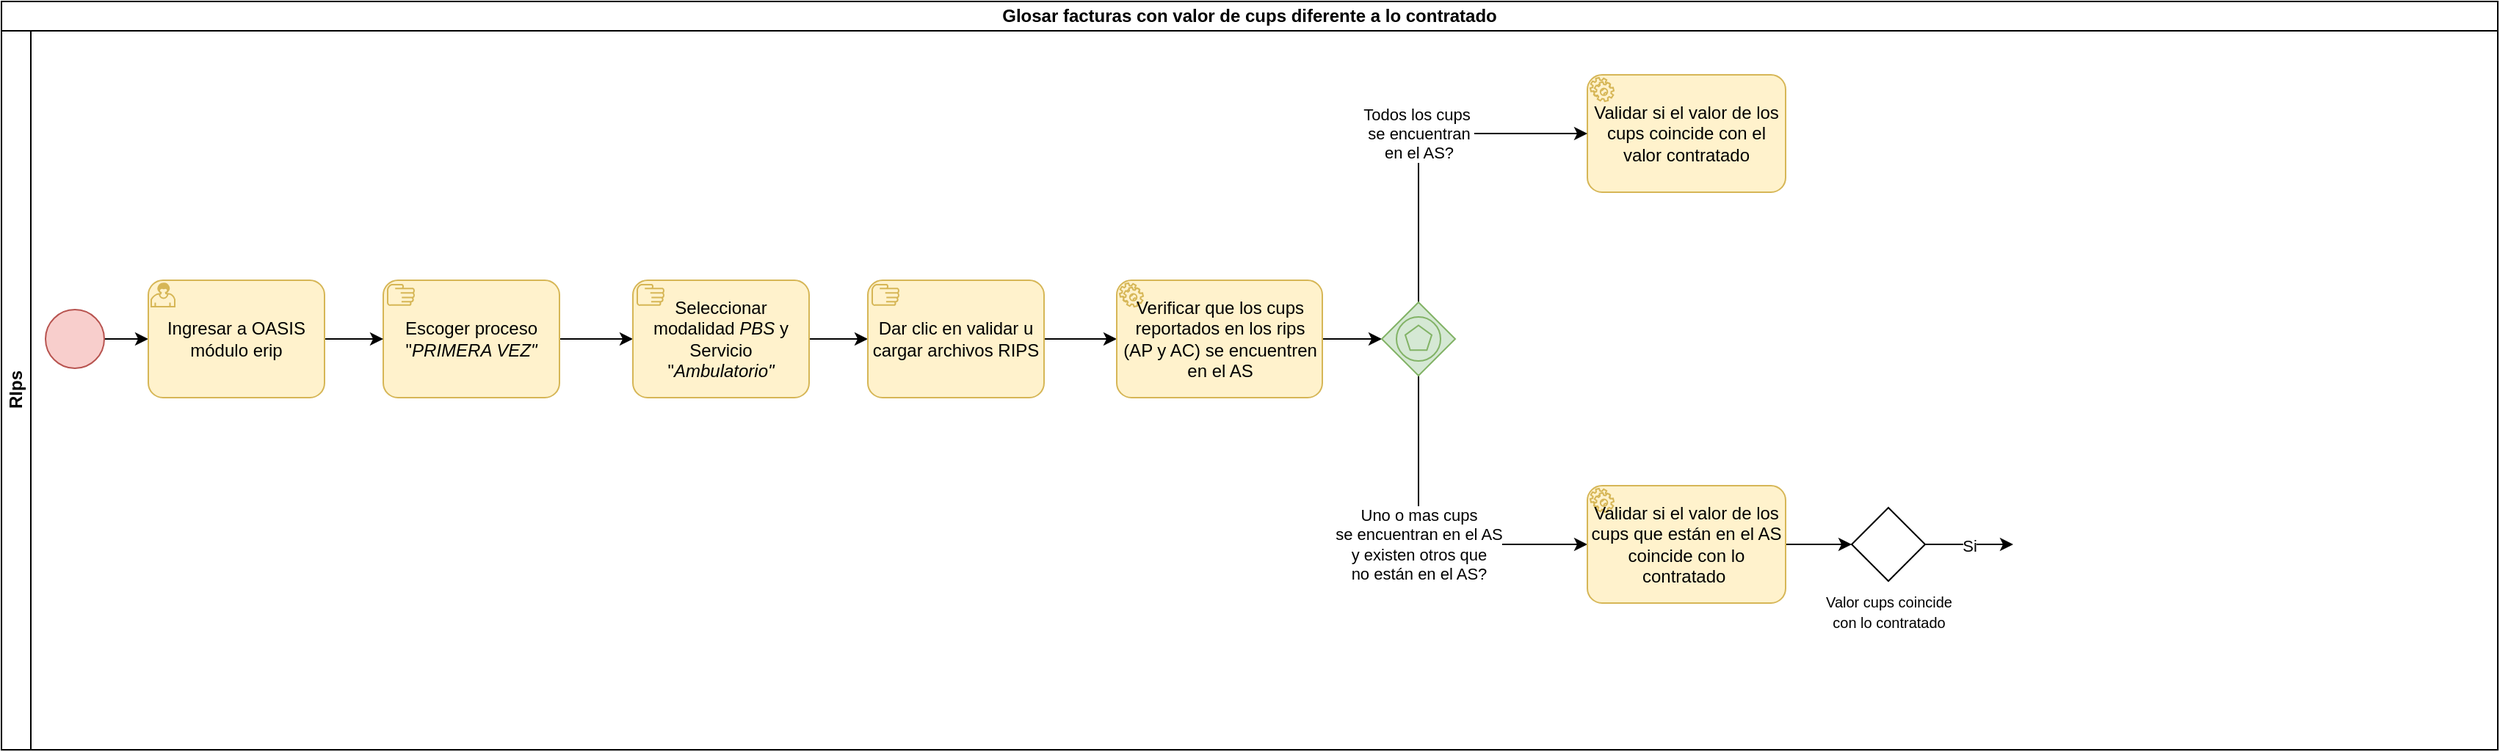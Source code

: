 <mxfile version="21.5.0" type="github">
  <diagram name="Página-1" id="SKrP5Ogb6LURRghhHCP2">
    <mxGraphModel dx="1434" dy="764" grid="1" gridSize="10" guides="1" tooltips="1" connect="1" arrows="1" fold="1" page="1" pageScale="1" pageWidth="1760" pageHeight="550" math="0" shadow="0">
      <root>
        <mxCell id="0" />
        <mxCell id="1" parent="0" />
        <mxCell id="iDgbX58GDVkkqR7G9HbA-1" value="Glosar facturas con valor de cups diferente a lo contratado" style="swimlane;html=1;childLayout=stackLayout;resizeParent=1;resizeParentMax=0;horizontal=1;startSize=20;horizontalStack=0;whiteSpace=wrap;" vertex="1" parent="1">
          <mxGeometry x="30" y="20" width="1700" height="510" as="geometry" />
        </mxCell>
        <mxCell id="iDgbX58GDVkkqR7G9HbA-2" value="RIps" style="swimlane;html=1;startSize=20;horizontal=0;" vertex="1" parent="iDgbX58GDVkkqR7G9HbA-1">
          <mxGeometry y="20" width="1700" height="490" as="geometry" />
        </mxCell>
        <mxCell id="iDgbX58GDVkkqR7G9HbA-3" style="edgeStyle=orthogonalEdgeStyle;rounded=0;orthogonalLoop=1;jettySize=auto;html=1;entryX=0;entryY=0.5;entryDx=0;entryDy=0;entryPerimeter=0;" edge="1" parent="iDgbX58GDVkkqR7G9HbA-2" source="iDgbX58GDVkkqR7G9HbA-4" target="iDgbX58GDVkkqR7G9HbA-19">
          <mxGeometry relative="1" as="geometry">
            <mxPoint x="100" y="210" as="targetPoint" />
          </mxGeometry>
        </mxCell>
        <mxCell id="iDgbX58GDVkkqR7G9HbA-4" value="" style="points=[[0.145,0.145,0],[0.5,0,0],[0.855,0.145,0],[1,0.5,0],[0.855,0.855,0],[0.5,1,0],[0.145,0.855,0],[0,0.5,0]];shape=mxgraph.bpmn.event;html=1;verticalLabelPosition=bottom;labelBackgroundColor=#ffffff;verticalAlign=top;align=center;perimeter=ellipsePerimeter;outlineConnect=0;aspect=fixed;outline=standard;symbol=general;fillColor=#f8cecc;strokeColor=#b85450;" vertex="1" parent="iDgbX58GDVkkqR7G9HbA-2">
          <mxGeometry x="30" y="190" width="40" height="40" as="geometry" />
        </mxCell>
        <mxCell id="iDgbX58GDVkkqR7G9HbA-5" value="" style="edgeStyle=orthogonalEdgeStyle;rounded=0;orthogonalLoop=1;jettySize=auto;html=1;exitX=1;exitY=0.5;exitDx=0;exitDy=0;exitPerimeter=0;entryX=0;entryY=0.5;entryDx=0;entryDy=0;entryPerimeter=0;" edge="1" parent="iDgbX58GDVkkqR7G9HbA-2" source="iDgbX58GDVkkqR7G9HbA-20" target="iDgbX58GDVkkqR7G9HbA-22">
          <mxGeometry relative="1" as="geometry">
            <mxPoint x="550" y="210" as="sourcePoint" />
          </mxGeometry>
        </mxCell>
        <mxCell id="iDgbX58GDVkkqR7G9HbA-16" style="edgeStyle=orthogonalEdgeStyle;rounded=0;orthogonalLoop=1;jettySize=auto;html=1;entryX=0;entryY=0.5;entryDx=0;entryDy=0;entryPerimeter=0;" edge="1" parent="iDgbX58GDVkkqR7G9HbA-2" source="iDgbX58GDVkkqR7G9HbA-17" target="iDgbX58GDVkkqR7G9HbA-20">
          <mxGeometry relative="1" as="geometry" />
        </mxCell>
        <mxCell id="iDgbX58GDVkkqR7G9HbA-17" value="Escoger proceso &quot;&lt;i&gt;PRIMERA VEZ&quot;&lt;/i&gt;" style="points=[[0.25,0,0],[0.5,0,0],[0.75,0,0],[1,0.25,0],[1,0.5,0],[1,0.75,0],[0.75,1,0],[0.5,1,0],[0.25,1,0],[0,0.75,0],[0,0.5,0],[0,0.25,0]];shape=mxgraph.bpmn.task;whiteSpace=wrap;rectStyle=rounded;size=10;html=1;container=1;expand=0;collapsible=0;taskMarker=manual;fillColor=#fff2cc;strokeColor=#d6b656;" vertex="1" parent="iDgbX58GDVkkqR7G9HbA-2">
          <mxGeometry x="260" y="170" width="120" height="80" as="geometry" />
        </mxCell>
        <mxCell id="iDgbX58GDVkkqR7G9HbA-18" style="edgeStyle=orthogonalEdgeStyle;rounded=0;orthogonalLoop=1;jettySize=auto;html=1;" edge="1" parent="iDgbX58GDVkkqR7G9HbA-2" source="iDgbX58GDVkkqR7G9HbA-19" target="iDgbX58GDVkkqR7G9HbA-17">
          <mxGeometry relative="1" as="geometry">
            <mxPoint x="260" y="210" as="targetPoint" />
          </mxGeometry>
        </mxCell>
        <mxCell id="iDgbX58GDVkkqR7G9HbA-19" value="Ingresar a OASIS módulo erip" style="points=[[0.25,0,0],[0.5,0,0],[0.75,0,0],[1,0.25,0],[1,0.5,0],[1,0.75,0],[0.75,1,0],[0.5,1,0],[0.25,1,0],[0,0.75,0],[0,0.5,0],[0,0.25,0]];shape=mxgraph.bpmn.task;whiteSpace=wrap;rectStyle=rounded;size=10;html=1;container=1;expand=0;collapsible=0;taskMarker=user;fillColor=#fff2cc;strokeColor=#d6b656;" vertex="1" parent="iDgbX58GDVkkqR7G9HbA-2">
          <mxGeometry x="100" y="170" width="120" height="80" as="geometry" />
        </mxCell>
        <mxCell id="iDgbX58GDVkkqR7G9HbA-20" value="Seleccionar modalidad &lt;i&gt;PBS &lt;/i&gt;y Servicio &quot;&lt;i&gt;Ambulatorio&quot;&lt;/i&gt;" style="points=[[0.25,0,0],[0.5,0,0],[0.75,0,0],[1,0.25,0],[1,0.5,0],[1,0.75,0],[0.75,1,0],[0.5,1,0],[0.25,1,0],[0,0.75,0],[0,0.5,0],[0,0.25,0]];shape=mxgraph.bpmn.task;whiteSpace=wrap;rectStyle=rounded;size=10;html=1;container=1;expand=0;collapsible=0;taskMarker=manual;fillColor=#fff2cc;strokeColor=#d6b656;" vertex="1" parent="iDgbX58GDVkkqR7G9HbA-2">
          <mxGeometry x="430" y="170" width="120" height="80" as="geometry" />
        </mxCell>
        <mxCell id="iDgbX58GDVkkqR7G9HbA-21" style="edgeStyle=orthogonalEdgeStyle;rounded=0;orthogonalLoop=1;jettySize=auto;html=1;entryX=0;entryY=0.5;entryDx=0;entryDy=0;entryPerimeter=0;" edge="1" parent="iDgbX58GDVkkqR7G9HbA-2" source="iDgbX58GDVkkqR7G9HbA-22" target="iDgbX58GDVkkqR7G9HbA-24">
          <mxGeometry relative="1" as="geometry" />
        </mxCell>
        <mxCell id="iDgbX58GDVkkqR7G9HbA-22" value="Dar clic en validar u cargar archivos RIPS" style="points=[[0.25,0,0],[0.5,0,0],[0.75,0,0],[1,0.25,0],[1,0.5,0],[1,0.75,0],[0.75,1,0],[0.5,1,0],[0.25,1,0],[0,0.75,0],[0,0.5,0],[0,0.25,0]];shape=mxgraph.bpmn.task;whiteSpace=wrap;rectStyle=rounded;size=10;html=1;container=1;expand=0;collapsible=0;taskMarker=manual;fillColor=#fff2cc;strokeColor=#d6b656;" vertex="1" parent="iDgbX58GDVkkqR7G9HbA-2">
          <mxGeometry x="590" y="170" width="120" height="80" as="geometry" />
        </mxCell>
        <mxCell id="iDgbX58GDVkkqR7G9HbA-23" style="edgeStyle=orthogonalEdgeStyle;rounded=0;orthogonalLoop=1;jettySize=auto;html=1;entryX=0;entryY=0.5;entryDx=0;entryDy=0;entryPerimeter=0;" edge="1" parent="iDgbX58GDVkkqR7G9HbA-2" source="iDgbX58GDVkkqR7G9HbA-24" target="iDgbX58GDVkkqR7G9HbA-32">
          <mxGeometry relative="1" as="geometry">
            <mxPoint x="932" y="210" as="sourcePoint" />
            <mxPoint x="972.5" y="210" as="targetPoint" />
          </mxGeometry>
        </mxCell>
        <mxCell id="iDgbX58GDVkkqR7G9HbA-24" value="Verificar que los cups reportados en los rips (AP y AC) se encuentren en el AS" style="points=[[0.25,0,0],[0.5,0,0],[0.75,0,0],[1,0.25,0],[1,0.5,0],[1,0.75,0],[0.75,1,0],[0.5,1,0],[0.25,1,0],[0,0.75,0],[0,0.5,0],[0,0.25,0]];shape=mxgraph.bpmn.task;whiteSpace=wrap;rectStyle=rounded;size=10;html=1;container=1;expand=0;collapsible=0;taskMarker=service;fillColor=#fff2cc;strokeColor=#d6b656;" vertex="1" parent="iDgbX58GDVkkqR7G9HbA-2">
          <mxGeometry x="759.5" y="170" width="140" height="80" as="geometry" />
        </mxCell>
        <mxCell id="iDgbX58GDVkkqR7G9HbA-26" value="Validar si el valor de los cups coincide con el valor contratado" style="points=[[0.25,0,0],[0.5,0,0],[0.75,0,0],[1,0.25,0],[1,0.5,0],[1,0.75,0],[0.75,1,0],[0.5,1,0],[0.25,1,0],[0,0.75,0],[0,0.5,0],[0,0.25,0]];shape=mxgraph.bpmn.task;whiteSpace=wrap;rectStyle=rounded;size=10;html=1;container=1;expand=0;collapsible=0;taskMarker=service;fillColor=#fff2cc;strokeColor=#d6b656;" vertex="1" parent="iDgbX58GDVkkqR7G9HbA-2">
          <mxGeometry x="1080" y="30" width="135" height="80" as="geometry" />
        </mxCell>
        <mxCell id="iDgbX58GDVkkqR7G9HbA-33" style="edgeStyle=orthogonalEdgeStyle;rounded=0;orthogonalLoop=1;jettySize=auto;html=1;entryX=0;entryY=0.5;entryDx=0;entryDy=0;entryPerimeter=0;" edge="1" parent="iDgbX58GDVkkqR7G9HbA-2" source="iDgbX58GDVkkqR7G9HbA-32" target="iDgbX58GDVkkqR7G9HbA-26">
          <mxGeometry relative="1" as="geometry">
            <Array as="points">
              <mxPoint x="965" y="70" />
            </Array>
          </mxGeometry>
        </mxCell>
        <mxCell id="iDgbX58GDVkkqR7G9HbA-36" value="Todos los cups&amp;nbsp;&lt;br&gt;se encuentran&lt;br&gt;en el AS?" style="edgeLabel;html=1;align=center;verticalAlign=middle;resizable=0;points=[];" vertex="1" connectable="0" parent="iDgbX58GDVkkqR7G9HbA-33">
          <mxGeometry x="-0.261" relative="1" as="geometry">
            <mxPoint y="-30" as="offset" />
          </mxGeometry>
        </mxCell>
        <mxCell id="iDgbX58GDVkkqR7G9HbA-35" value="Uno o mas cups &lt;br&gt;se encuentran en el AS &lt;br&gt;y existen otros que &lt;br&gt;no están en el AS?" style="edgeStyle=orthogonalEdgeStyle;rounded=0;orthogonalLoop=1;jettySize=auto;html=1;entryX=0;entryY=0.5;entryDx=0;entryDy=0;entryPerimeter=0;" edge="1" parent="iDgbX58GDVkkqR7G9HbA-2" source="iDgbX58GDVkkqR7G9HbA-32" target="iDgbX58GDVkkqR7G9HbA-34">
          <mxGeometry relative="1" as="geometry">
            <Array as="points">
              <mxPoint x="965" y="350" />
            </Array>
          </mxGeometry>
        </mxCell>
        <mxCell id="iDgbX58GDVkkqR7G9HbA-32" value="" style="points=[[0.25,0.25,0],[0.5,0,0],[0.75,0.25,0],[1,0.5,0],[0.75,0.75,0],[0.5,1,0],[0.25,0.75,0],[0,0.5,0]];shape=mxgraph.bpmn.gateway2;html=1;verticalLabelPosition=bottom;labelBackgroundColor=#ffffff;verticalAlign=top;align=center;perimeter=rhombusPerimeter;outlineConnect=0;outline=standard;symbol=multiple;fillColor=#d5e8d4;strokeColor=#82b366;" vertex="1" parent="iDgbX58GDVkkqR7G9HbA-2">
          <mxGeometry x="940" y="185" width="50" height="50" as="geometry" />
        </mxCell>
        <mxCell id="iDgbX58GDVkkqR7G9HbA-37" style="edgeStyle=orthogonalEdgeStyle;rounded=0;orthogonalLoop=1;jettySize=auto;html=1;entryX=0;entryY=0.5;entryDx=0;entryDy=0;entryPerimeter=0;" edge="1" parent="iDgbX58GDVkkqR7G9HbA-2" source="iDgbX58GDVkkqR7G9HbA-34" target="iDgbX58GDVkkqR7G9HbA-43">
          <mxGeometry relative="1" as="geometry">
            <mxPoint x="1260" y="350" as="targetPoint" />
          </mxGeometry>
        </mxCell>
        <mxCell id="iDgbX58GDVkkqR7G9HbA-34" value="Validar si el valor de los cups que están en el AS coincide con lo contratado&amp;nbsp;" style="points=[[0.25,0,0],[0.5,0,0],[0.75,0,0],[1,0.25,0],[1,0.5,0],[1,0.75,0],[0.75,1,0],[0.5,1,0],[0.25,1,0],[0,0.75,0],[0,0.5,0],[0,0.25,0]];shape=mxgraph.bpmn.task;whiteSpace=wrap;rectStyle=rounded;size=10;html=1;container=1;expand=0;collapsible=0;taskMarker=service;fillColor=#fff2cc;strokeColor=#d6b656;" vertex="1" parent="iDgbX58GDVkkqR7G9HbA-2">
          <mxGeometry x="1080" y="310" width="135" height="80" as="geometry" />
        </mxCell>
        <mxCell id="iDgbX58GDVkkqR7G9HbA-44" value="Si" style="edgeStyle=orthogonalEdgeStyle;rounded=0;orthogonalLoop=1;jettySize=auto;html=1;" edge="1" parent="iDgbX58GDVkkqR7G9HbA-2" source="iDgbX58GDVkkqR7G9HbA-43">
          <mxGeometry relative="1" as="geometry">
            <mxPoint x="1370" y="350" as="targetPoint" />
          </mxGeometry>
        </mxCell>
        <mxCell id="iDgbX58GDVkkqR7G9HbA-43" value="&lt;font style=&quot;font-size: 10px;&quot;&gt;Valor cups coincide&lt;br&gt;con lo contratado&lt;/font&gt;" style="points=[[0.25,0.25,0],[0.5,0,0],[0.75,0.25,0],[1,0.5,0],[0.75,0.75,0],[0.5,1,0],[0.25,0.75,0],[0,0.5,0]];shape=mxgraph.bpmn.gateway2;html=1;verticalLabelPosition=bottom;labelBackgroundColor=#ffffff;verticalAlign=top;align=center;perimeter=rhombusPerimeter;outlineConnect=0;outline=none;symbol=none;" vertex="1" parent="iDgbX58GDVkkqR7G9HbA-2">
          <mxGeometry x="1260" y="325" width="50" height="50" as="geometry" />
        </mxCell>
      </root>
    </mxGraphModel>
  </diagram>
</mxfile>
